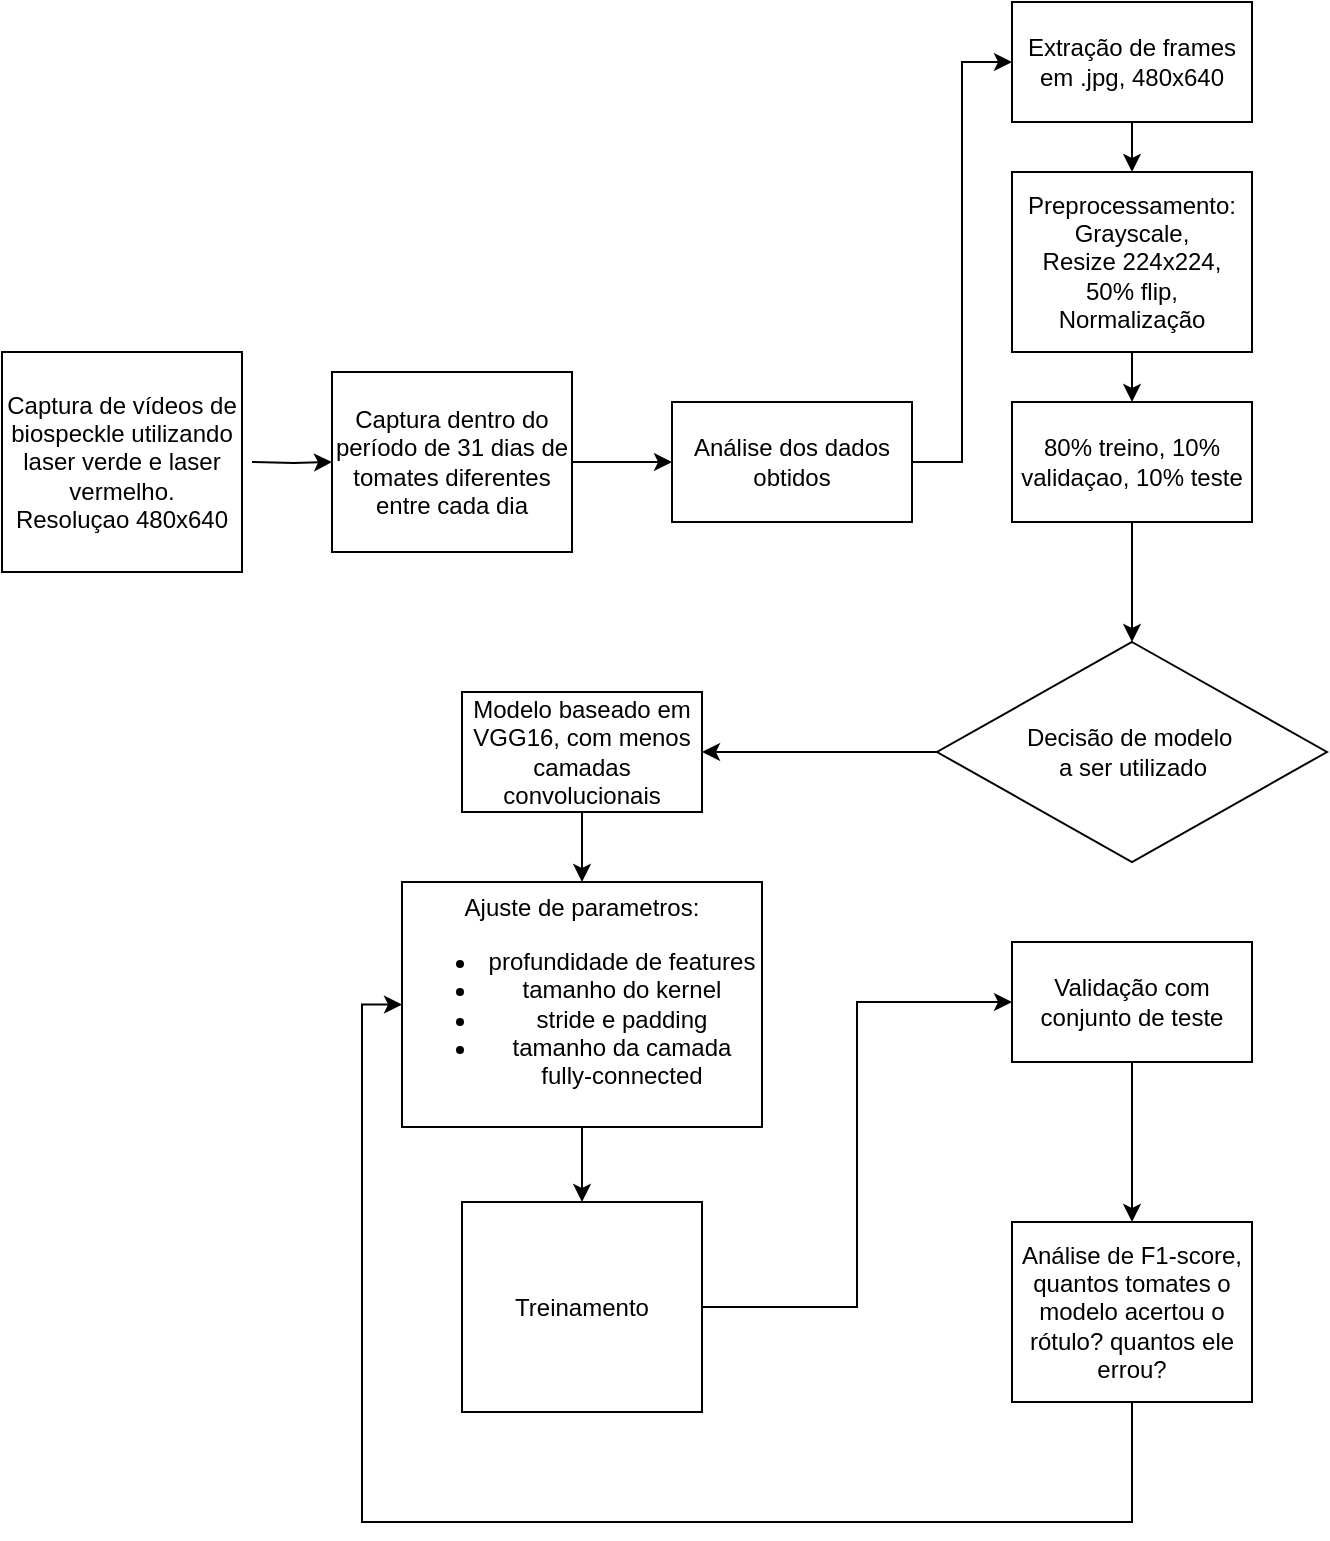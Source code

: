 <mxfile version="24.4.13" type="device">
  <diagram name="Page-1" id="edf60f1a-56cd-e834-aa8a-f176f3a09ee4">
    <mxGraphModel dx="1434" dy="754" grid="1" gridSize="10" guides="1" tooltips="1" connect="1" arrows="1" fold="1" page="1" pageScale="1" pageWidth="1100" pageHeight="850" background="none" math="0" shadow="0">
      <root>
        <mxCell id="0" />
        <mxCell id="1" parent="0" />
        <mxCell id="oCtC2tTAqqpRj_dcwRTD-25" value="" style="edgeStyle=orthogonalEdgeStyle;rounded=0;orthogonalLoop=1;jettySize=auto;html=1;" edge="1" parent="1" target="oCtC2tTAqqpRj_dcwRTD-24">
          <mxGeometry relative="1" as="geometry">
            <mxPoint x="255" y="700" as="sourcePoint" />
          </mxGeometry>
        </mxCell>
        <mxCell id="oCtC2tTAqqpRj_dcwRTD-1" value="&lt;div&gt;Captura de vídeos de biospeckle utilizando laser verde e laser vermelho.&lt;/div&gt;&lt;div&gt;Resoluçao 480x640&lt;br&gt; &lt;/div&gt;" style="rounded=0;whiteSpace=wrap;html=1;" vertex="1" parent="1">
          <mxGeometry x="130" y="645" width="120" height="110" as="geometry" />
        </mxCell>
        <mxCell id="oCtC2tTAqqpRj_dcwRTD-63" style="edgeStyle=orthogonalEdgeStyle;rounded=0;orthogonalLoop=1;jettySize=auto;html=1;entryX=0;entryY=0.5;entryDx=0;entryDy=0;" edge="1" parent="1" source="oCtC2tTAqqpRj_dcwRTD-5" target="oCtC2tTAqqpRj_dcwRTD-14">
          <mxGeometry relative="1" as="geometry" />
        </mxCell>
        <mxCell id="oCtC2tTAqqpRj_dcwRTD-5" value="Análise dos dados obtidos" style="rounded=0;whiteSpace=wrap;html=1;" vertex="1" parent="1">
          <mxGeometry x="465" y="670" width="120" height="60" as="geometry" />
        </mxCell>
        <mxCell id="oCtC2tTAqqpRj_dcwRTD-48" value="" style="edgeStyle=orthogonalEdgeStyle;rounded=0;orthogonalLoop=1;jettySize=auto;html=1;" edge="1" parent="1" source="oCtC2tTAqqpRj_dcwRTD-14" target="oCtC2tTAqqpRj_dcwRTD-27">
          <mxGeometry relative="1" as="geometry" />
        </mxCell>
        <mxCell id="oCtC2tTAqqpRj_dcwRTD-14" value="Extração de frames em .jpg, 480x640" style="whiteSpace=wrap;html=1;rounded=0;" vertex="1" parent="1">
          <mxGeometry x="635" y="470" width="120" height="60" as="geometry" />
        </mxCell>
        <mxCell id="oCtC2tTAqqpRj_dcwRTD-19" value="" style="edgeStyle=orthogonalEdgeStyle;rounded=0;orthogonalLoop=1;jettySize=auto;html=1;" edge="1" parent="1" source="oCtC2tTAqqpRj_dcwRTD-16" target="oCtC2tTAqqpRj_dcwRTD-18">
          <mxGeometry relative="1" as="geometry" />
        </mxCell>
        <mxCell id="oCtC2tTAqqpRj_dcwRTD-16" value="&lt;div&gt;Decisão de modelo&amp;nbsp;&lt;/div&gt;&lt;div&gt;a ser utilizado&lt;/div&gt;" style="rhombus;whiteSpace=wrap;html=1;rounded=0;" vertex="1" parent="1">
          <mxGeometry x="597.5" y="790" width="195" height="110" as="geometry" />
        </mxCell>
        <mxCell id="oCtC2tTAqqpRj_dcwRTD-53" value="" style="edgeStyle=orthogonalEdgeStyle;rounded=0;orthogonalLoop=1;jettySize=auto;html=1;" edge="1" parent="1" source="oCtC2tTAqqpRj_dcwRTD-18" target="oCtC2tTAqqpRj_dcwRTD-52">
          <mxGeometry relative="1" as="geometry" />
        </mxCell>
        <mxCell id="oCtC2tTAqqpRj_dcwRTD-18" value="Modelo baseado em VGG16, com menos camadas convolucionais" style="whiteSpace=wrap;html=1;rounded=0;" vertex="1" parent="1">
          <mxGeometry x="360" y="815" width="120" height="60" as="geometry" />
        </mxCell>
        <mxCell id="oCtC2tTAqqpRj_dcwRTD-61" style="edgeStyle=orthogonalEdgeStyle;rounded=0;orthogonalLoop=1;jettySize=auto;html=1;entryX=0;entryY=0.5;entryDx=0;entryDy=0;" edge="1" parent="1" source="oCtC2tTAqqpRj_dcwRTD-22" target="oCtC2tTAqqpRj_dcwRTD-55">
          <mxGeometry relative="1" as="geometry" />
        </mxCell>
        <mxCell id="oCtC2tTAqqpRj_dcwRTD-22" value="Treinamento" style="whiteSpace=wrap;html=1;rounded=0;" vertex="1" parent="1">
          <mxGeometry x="360" y="1070" width="120" height="105" as="geometry" />
        </mxCell>
        <mxCell id="oCtC2tTAqqpRj_dcwRTD-26" value="" style="edgeStyle=orthogonalEdgeStyle;rounded=0;orthogonalLoop=1;jettySize=auto;html=1;" edge="1" parent="1" source="oCtC2tTAqqpRj_dcwRTD-24" target="oCtC2tTAqqpRj_dcwRTD-5">
          <mxGeometry relative="1" as="geometry" />
        </mxCell>
        <mxCell id="oCtC2tTAqqpRj_dcwRTD-24" value="Captura dentro do período de 31 dias de tomates diferentes entre cada dia" style="whiteSpace=wrap;html=1;rounded=0;" vertex="1" parent="1">
          <mxGeometry x="295" y="655" width="120" height="90" as="geometry" />
        </mxCell>
        <mxCell id="oCtC2tTAqqpRj_dcwRTD-50" value="" style="edgeStyle=orthogonalEdgeStyle;rounded=0;orthogonalLoop=1;jettySize=auto;html=1;" edge="1" parent="1" source="oCtC2tTAqqpRj_dcwRTD-27" target="oCtC2tTAqqpRj_dcwRTD-49">
          <mxGeometry relative="1" as="geometry" />
        </mxCell>
        <mxCell id="oCtC2tTAqqpRj_dcwRTD-27" value="&lt;div&gt;Preprocessamento:&lt;/div&gt;&lt;div&gt;Grayscale,&lt;/div&gt;&lt;div&gt;Resize 224x224,&lt;/div&gt;&lt;div&gt;50% flip,&lt;/div&gt;&lt;div&gt;Normalização&lt;br&gt;&lt;/div&gt;" style="whiteSpace=wrap;html=1;rounded=0;" vertex="1" parent="1">
          <mxGeometry x="635" y="555" width="120" height="90" as="geometry" />
        </mxCell>
        <mxCell id="oCtC2tTAqqpRj_dcwRTD-51" value="" style="edgeStyle=orthogonalEdgeStyle;rounded=0;orthogonalLoop=1;jettySize=auto;html=1;" edge="1" parent="1" source="oCtC2tTAqqpRj_dcwRTD-49" target="oCtC2tTAqqpRj_dcwRTD-16">
          <mxGeometry relative="1" as="geometry" />
        </mxCell>
        <mxCell id="oCtC2tTAqqpRj_dcwRTD-49" value="80% treino, 10% validaçao, 10% teste" style="whiteSpace=wrap;html=1;rounded=0;" vertex="1" parent="1">
          <mxGeometry x="635" y="670" width="120" height="60" as="geometry" />
        </mxCell>
        <mxCell id="oCtC2tTAqqpRj_dcwRTD-54" value="" style="edgeStyle=orthogonalEdgeStyle;rounded=0;orthogonalLoop=1;jettySize=auto;html=1;" edge="1" parent="1" source="oCtC2tTAqqpRj_dcwRTD-52" target="oCtC2tTAqqpRj_dcwRTD-22">
          <mxGeometry relative="1" as="geometry" />
        </mxCell>
        <mxCell id="oCtC2tTAqqpRj_dcwRTD-52" value="&lt;div&gt;Ajuste de parametros:&lt;/div&gt;&lt;div&gt;&lt;ul&gt;&lt;li&gt;profundidade de features&lt;/li&gt;&lt;li&gt;tamanho do kernel&lt;/li&gt;&lt;li&gt;stride e padding&lt;/li&gt;&lt;li&gt;tamanho da camada fully-connected&lt;br&gt;&lt;/li&gt;&lt;/ul&gt;&lt;/div&gt;" style="whiteSpace=wrap;html=1;rounded=0;" vertex="1" parent="1">
          <mxGeometry x="330" y="910" width="180" height="122.5" as="geometry" />
        </mxCell>
        <mxCell id="oCtC2tTAqqpRj_dcwRTD-58" value="" style="edgeStyle=orthogonalEdgeStyle;rounded=0;orthogonalLoop=1;jettySize=auto;html=1;" edge="1" parent="1" source="oCtC2tTAqqpRj_dcwRTD-55">
          <mxGeometry relative="1" as="geometry">
            <mxPoint x="695" y="1080" as="targetPoint" />
          </mxGeometry>
        </mxCell>
        <mxCell id="oCtC2tTAqqpRj_dcwRTD-55" value="Validação com conjunto de teste" style="whiteSpace=wrap;html=1;rounded=0;" vertex="1" parent="1">
          <mxGeometry x="635" y="940" width="120" height="60" as="geometry" />
        </mxCell>
        <mxCell id="oCtC2tTAqqpRj_dcwRTD-62" style="edgeStyle=orthogonalEdgeStyle;rounded=0;orthogonalLoop=1;jettySize=auto;html=1;entryX=0;entryY=0.5;entryDx=0;entryDy=0;" edge="1" parent="1" source="oCtC2tTAqqpRj_dcwRTD-59" target="oCtC2tTAqqpRj_dcwRTD-52">
          <mxGeometry relative="1" as="geometry">
            <Array as="points">
              <mxPoint x="695" y="1230" />
              <mxPoint x="310" y="1230" />
              <mxPoint x="310" y="971" />
            </Array>
          </mxGeometry>
        </mxCell>
        <mxCell id="oCtC2tTAqqpRj_dcwRTD-59" value="&lt;div&gt;Análise de F1-score,&lt;/div&gt;&lt;div&gt;quantos tomates o modelo acertou o rótulo? quantos ele errou?&lt;br&gt;&lt;/div&gt;" style="whiteSpace=wrap;html=1;rounded=0;" vertex="1" parent="1">
          <mxGeometry x="635" y="1080" width="120" height="90" as="geometry" />
        </mxCell>
      </root>
    </mxGraphModel>
  </diagram>
</mxfile>
